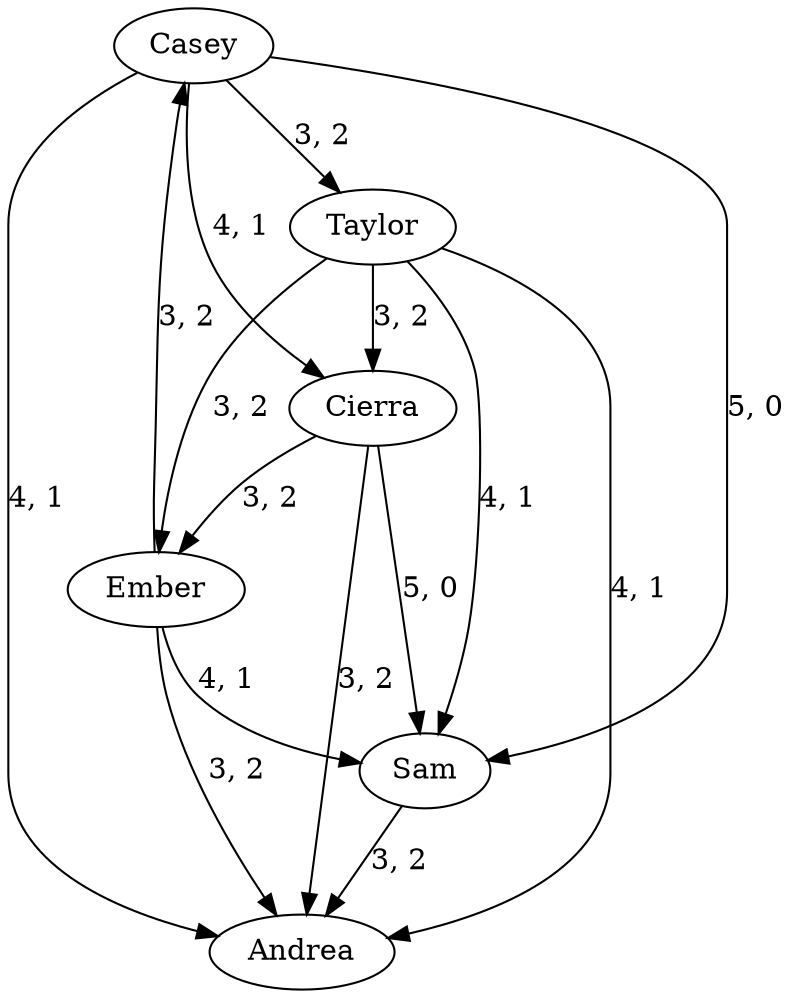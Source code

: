 digraph {
	Casey
	Cierra
	Ember
	Taylor
	Sam
	Andrea
	Casey -> Cierra [label="4, 1" weight=4]
	Ember -> Casey [label="3, 2" weight=3]
	Casey -> Taylor [label="3, 2" weight=3]
	Casey -> Sam [label="5, 0" weight=5]
	Casey -> Andrea [label="4, 1" weight=4]
	Cierra -> Ember [label="3, 2" weight=3]
	Taylor -> Cierra [label="3, 2" weight=3]
	Cierra -> Sam [label="5, 0" weight=5]
	Cierra -> Andrea [label="3, 2" weight=3]
	Taylor -> Ember [label="3, 2" weight=3]
	Ember -> Sam [label="4, 1" weight=4]
	Ember -> Andrea [label="3, 2" weight=3]
	Taylor -> Sam [label="4, 1" weight=4]
	Taylor -> Andrea [label="4, 1" weight=4]
	Sam -> Andrea [label="3, 2" weight=3]
}
